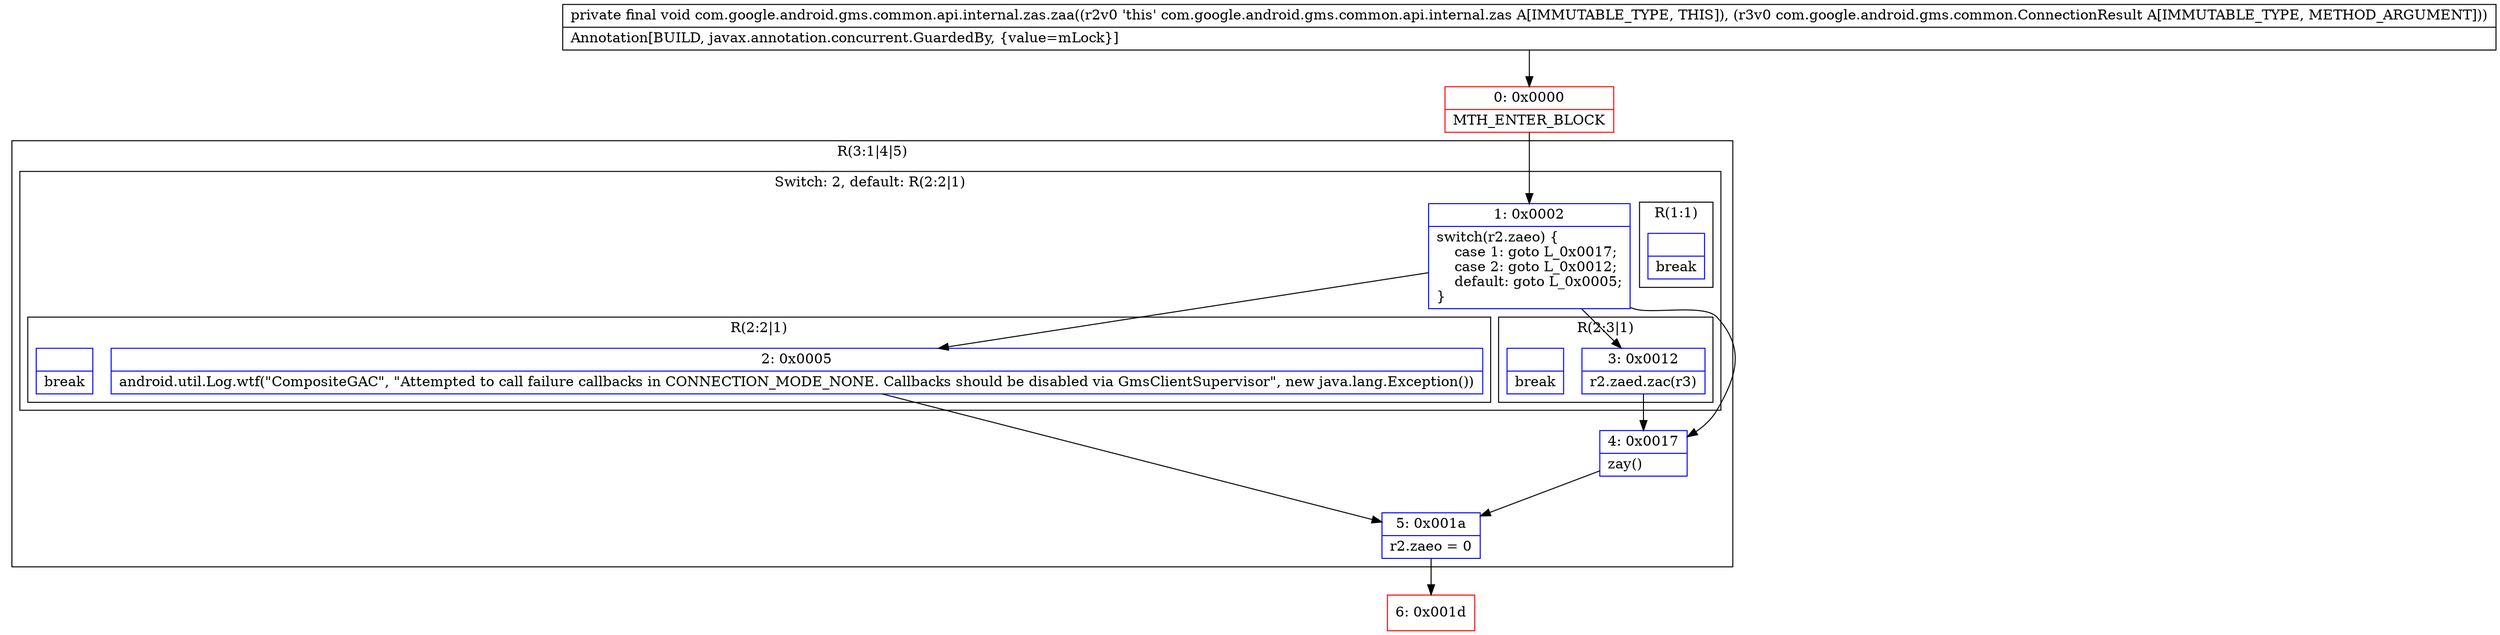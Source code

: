 digraph "CFG forcom.google.android.gms.common.api.internal.zas.zaa(Lcom\/google\/android\/gms\/common\/ConnectionResult;)V" {
subgraph cluster_Region_1462402083 {
label = "R(3:1|4|5)";
node [shape=record,color=blue];
subgraph cluster_SwitchRegion_269739684 {
label = "Switch: 2, default: R(2:2|1)";
node [shape=record,color=blue];
Node_1 [shape=record,label="{1\:\ 0x0002|switch(r2.zaeo) \{\l    case 1: goto L_0x0017;\l    case 2: goto L_0x0012;\l    default: goto L_0x0005;\l\}\l}"];
subgraph cluster_Region_1386154684 {
label = "R(1:1)";
node [shape=record,color=blue];
Node_InsnContainer_1731554663 [shape=record,label="{|break\l}"];
}
subgraph cluster_Region_1668996806 {
label = "R(2:3|1)";
node [shape=record,color=blue];
Node_3 [shape=record,label="{3\:\ 0x0012|r2.zaed.zac(r3)\l}"];
Node_InsnContainer_1825780427 [shape=record,label="{|break\l}"];
}
subgraph cluster_Region_1177751303 {
label = "R(2:2|1)";
node [shape=record,color=blue];
Node_2 [shape=record,label="{2\:\ 0x0005|android.util.Log.wtf(\"CompositeGAC\", \"Attempted to call failure callbacks in CONNECTION_MODE_NONE. Callbacks should be disabled via GmsClientSupervisor\", new java.lang.Exception())\l}"];
Node_InsnContainer_169942259 [shape=record,label="{|break\l}"];
}
}
Node_4 [shape=record,label="{4\:\ 0x0017|zay()\l}"];
Node_5 [shape=record,label="{5\:\ 0x001a|r2.zaeo = 0\l}"];
}
Node_0 [shape=record,color=red,label="{0\:\ 0x0000|MTH_ENTER_BLOCK\l}"];
Node_6 [shape=record,color=red,label="{6\:\ 0x001d}"];
MethodNode[shape=record,label="{private final void com.google.android.gms.common.api.internal.zas.zaa((r2v0 'this' com.google.android.gms.common.api.internal.zas A[IMMUTABLE_TYPE, THIS]), (r3v0 com.google.android.gms.common.ConnectionResult A[IMMUTABLE_TYPE, METHOD_ARGUMENT]))  | Annotation[BUILD, javax.annotation.concurrent.GuardedBy, \{value=mLock\}]\l}"];
MethodNode -> Node_0;
Node_1 -> Node_2;
Node_1 -> Node_3;
Node_1 -> Node_4;
Node_3 -> Node_4;
Node_2 -> Node_5;
Node_4 -> Node_5;
Node_5 -> Node_6;
Node_0 -> Node_1;
}

